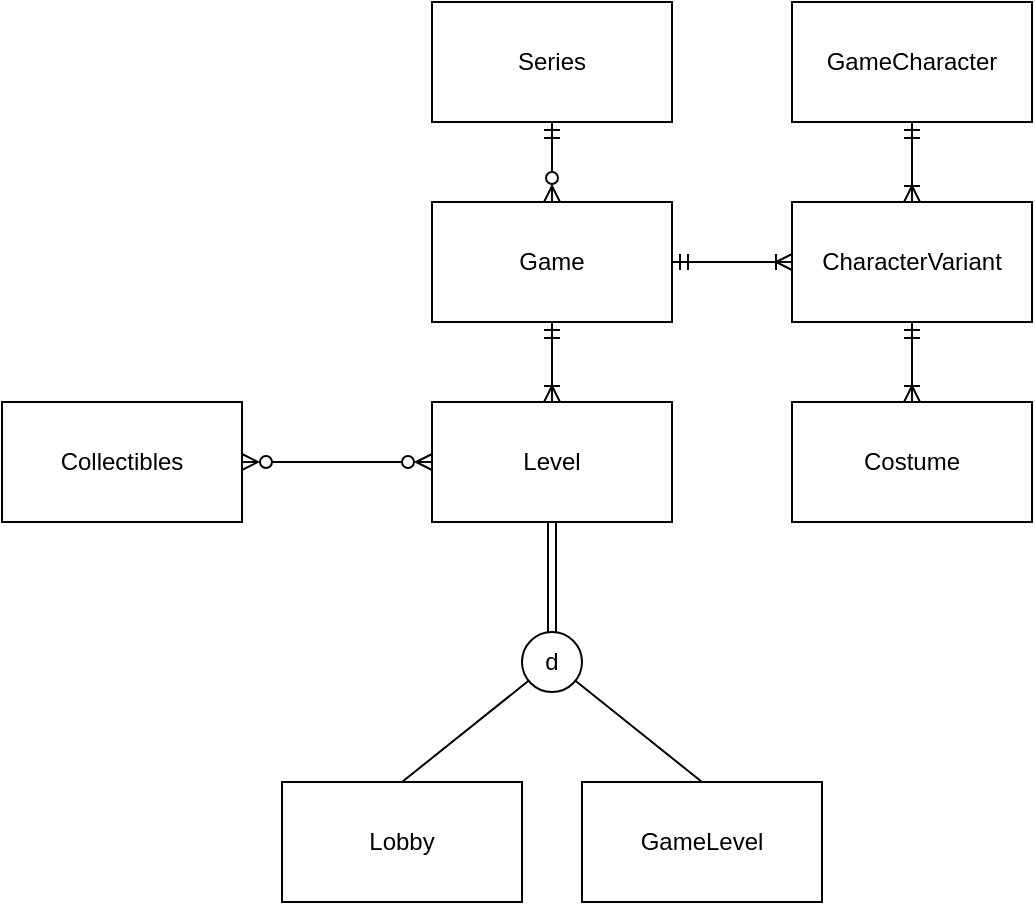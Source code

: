 <mxfile version="22.1.17" type="device">
  <diagram id="R2lEEEUBdFMjLlhIrx00" name="Page-1">
    <mxGraphModel dx="678" dy="433" grid="1" gridSize="10" guides="1" tooltips="1" connect="1" arrows="1" fold="1" page="1" pageScale="1" pageWidth="850" pageHeight="1100" math="0" shadow="0" extFonts="Permanent Marker^https://fonts.googleapis.com/css?family=Permanent+Marker">
      <root>
        <mxCell id="0" />
        <mxCell id="1" parent="0" />
        <mxCell id="lVJTXRHWceeKVDh-Yxau-3" style="edgeStyle=orthogonalEdgeStyle;rounded=0;orthogonalLoop=1;jettySize=auto;html=1;startArrow=ERmandOne;startFill=0;endArrow=ERzeroToMany;endFill=0;" parent="1" source="lVJTXRHWceeKVDh-Yxau-1" target="lVJTXRHWceeKVDh-Yxau-2" edge="1">
          <mxGeometry relative="1" as="geometry" />
        </mxCell>
        <mxCell id="lVJTXRHWceeKVDh-Yxau-1" value="Series" style="rounded=0;whiteSpace=wrap;html=1;" parent="1" vertex="1">
          <mxGeometry x="395" y="20" width="120" height="60" as="geometry" />
        </mxCell>
        <mxCell id="lVJTXRHWceeKVDh-Yxau-5" style="edgeStyle=orthogonalEdgeStyle;rounded=0;orthogonalLoop=1;jettySize=auto;html=1;startArrow=ERmandOne;startFill=0;endArrow=ERoneToMany;endFill=0;" parent="1" source="lVJTXRHWceeKVDh-Yxau-2" target="lVJTXRHWceeKVDh-Yxau-4" edge="1">
          <mxGeometry relative="1" as="geometry" />
        </mxCell>
        <mxCell id="lVJTXRHWceeKVDh-Yxau-9" style="edgeStyle=orthogonalEdgeStyle;rounded=0;orthogonalLoop=1;jettySize=auto;html=1;startArrow=ERmandOne;startFill=0;endArrow=ERoneToMany;endFill=0;" parent="1" source="lVJTXRHWceeKVDh-Yxau-2" target="lVJTXRHWceeKVDh-Yxau-8" edge="1">
          <mxGeometry relative="1" as="geometry" />
        </mxCell>
        <mxCell id="lVJTXRHWceeKVDh-Yxau-2" value="Game" style="rounded=0;whiteSpace=wrap;html=1;" parent="1" vertex="1">
          <mxGeometry x="395" y="120" width="120" height="60" as="geometry" />
        </mxCell>
        <mxCell id="lVJTXRHWceeKVDh-Yxau-4" value="CharacterVariant" style="rounded=0;whiteSpace=wrap;html=1;" parent="1" vertex="1">
          <mxGeometry x="575" y="120" width="120" height="60" as="geometry" />
        </mxCell>
        <mxCell id="lVJTXRHWceeKVDh-Yxau-7" value="" style="edgeStyle=orthogonalEdgeStyle;rounded=0;orthogonalLoop=1;jettySize=auto;html=1;startArrow=ERmandOne;startFill=0;endArrow=ERoneToMany;endFill=0;" parent="1" source="lVJTXRHWceeKVDh-Yxau-6" target="lVJTXRHWceeKVDh-Yxau-4" edge="1">
          <mxGeometry relative="1" as="geometry" />
        </mxCell>
        <mxCell id="lVJTXRHWceeKVDh-Yxau-6" value="GameCharacter" style="rounded=0;whiteSpace=wrap;html=1;" parent="1" vertex="1">
          <mxGeometry x="575" y="20" width="120" height="60" as="geometry" />
        </mxCell>
        <mxCell id="lVJTXRHWceeKVDh-Yxau-17" style="edgeStyle=orthogonalEdgeStyle;rounded=0;orthogonalLoop=1;jettySize=auto;html=1;endArrow=none;endFill=0;shape=link;" parent="1" source="lVJTXRHWceeKVDh-Yxau-8" target="lVJTXRHWceeKVDh-Yxau-16" edge="1">
          <mxGeometry relative="1" as="geometry" />
        </mxCell>
        <mxCell id="w8CWjafD7gmWsvZGCzTD-2" style="edgeStyle=orthogonalEdgeStyle;rounded=0;orthogonalLoop=1;jettySize=auto;html=1;endArrow=ERzeroToMany;endFill=0;startArrow=ERzeroToMany;startFill=0;" edge="1" parent="1" source="lVJTXRHWceeKVDh-Yxau-8" target="w8CWjafD7gmWsvZGCzTD-1">
          <mxGeometry relative="1" as="geometry" />
        </mxCell>
        <mxCell id="lVJTXRHWceeKVDh-Yxau-8" value="Level" style="rounded=0;whiteSpace=wrap;html=1;" parent="1" vertex="1">
          <mxGeometry x="395" y="220" width="120" height="60" as="geometry" />
        </mxCell>
        <mxCell id="lVJTXRHWceeKVDh-Yxau-12" style="edgeStyle=orthogonalEdgeStyle;rounded=0;orthogonalLoop=1;jettySize=auto;html=1;startArrow=ERoneToMany;startFill=0;endArrow=ERmandOne;endFill=0;" parent="1" source="lVJTXRHWceeKVDh-Yxau-10" target="lVJTXRHWceeKVDh-Yxau-4" edge="1">
          <mxGeometry relative="1" as="geometry" />
        </mxCell>
        <mxCell id="lVJTXRHWceeKVDh-Yxau-10" value="Costume" style="rounded=0;whiteSpace=wrap;html=1;" parent="1" vertex="1">
          <mxGeometry x="575" y="220" width="120" height="60" as="geometry" />
        </mxCell>
        <mxCell id="lVJTXRHWceeKVDh-Yxau-19" style="rounded=0;orthogonalLoop=1;jettySize=auto;html=1;entryX=0.5;entryY=0;entryDx=0;entryDy=0;endArrow=none;endFill=0;" parent="1" source="lVJTXRHWceeKVDh-Yxau-16" target="lVJTXRHWceeKVDh-Yxau-18" edge="1">
          <mxGeometry relative="1" as="geometry" />
        </mxCell>
        <mxCell id="lVJTXRHWceeKVDh-Yxau-21" style="rounded=0;orthogonalLoop=1;jettySize=auto;html=1;entryX=0.5;entryY=0;entryDx=0;entryDy=0;endArrow=none;endFill=0;" parent="1" source="lVJTXRHWceeKVDh-Yxau-16" target="lVJTXRHWceeKVDh-Yxau-20" edge="1">
          <mxGeometry relative="1" as="geometry" />
        </mxCell>
        <mxCell id="lVJTXRHWceeKVDh-Yxau-16" value="d" style="ellipse;whiteSpace=wrap;html=1;aspect=fixed;" parent="1" vertex="1">
          <mxGeometry x="440" y="335" width="30" height="30" as="geometry" />
        </mxCell>
        <mxCell id="lVJTXRHWceeKVDh-Yxau-18" value="Lobby" style="rounded=0;whiteSpace=wrap;html=1;" parent="1" vertex="1">
          <mxGeometry x="320" y="410" width="120" height="60" as="geometry" />
        </mxCell>
        <mxCell id="lVJTXRHWceeKVDh-Yxau-20" value="GameLevel" style="rounded=0;whiteSpace=wrap;html=1;" parent="1" vertex="1">
          <mxGeometry x="470" y="410" width="120" height="60" as="geometry" />
        </mxCell>
        <mxCell id="w8CWjafD7gmWsvZGCzTD-1" value="Collectibles" style="rounded=0;whiteSpace=wrap;html=1;" vertex="1" parent="1">
          <mxGeometry x="180" y="220" width="120" height="60" as="geometry" />
        </mxCell>
      </root>
    </mxGraphModel>
  </diagram>
</mxfile>
